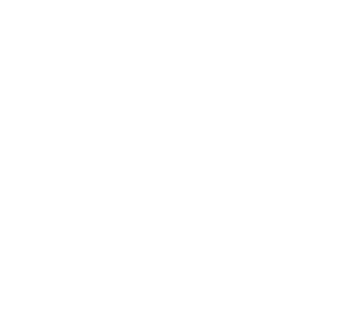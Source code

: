 digraph G {
  bgcolor=transparent
  fontcolor=white
  fontname="montserrat"
  node [fontname="montserrat",color=white,fontcolor=white]
  edge [fontname="montserrat",color=white,fontcolor=white]
  rankdir=LR
  labelloc="b"
  label="Centrality:\ 0\n Connectedness:\ large"
  {A B rank=same}
  A -> B [dir=both,label="10"]
  A -> C [dir=both,label="10"]
  A -> D [dir=both,label="10"]
  B -> C [dir=both,label="10"]
  B -> D [dir=both,label="10"]
  C -> D [dir=both,label="10"]
  {C D rank=same}
}
